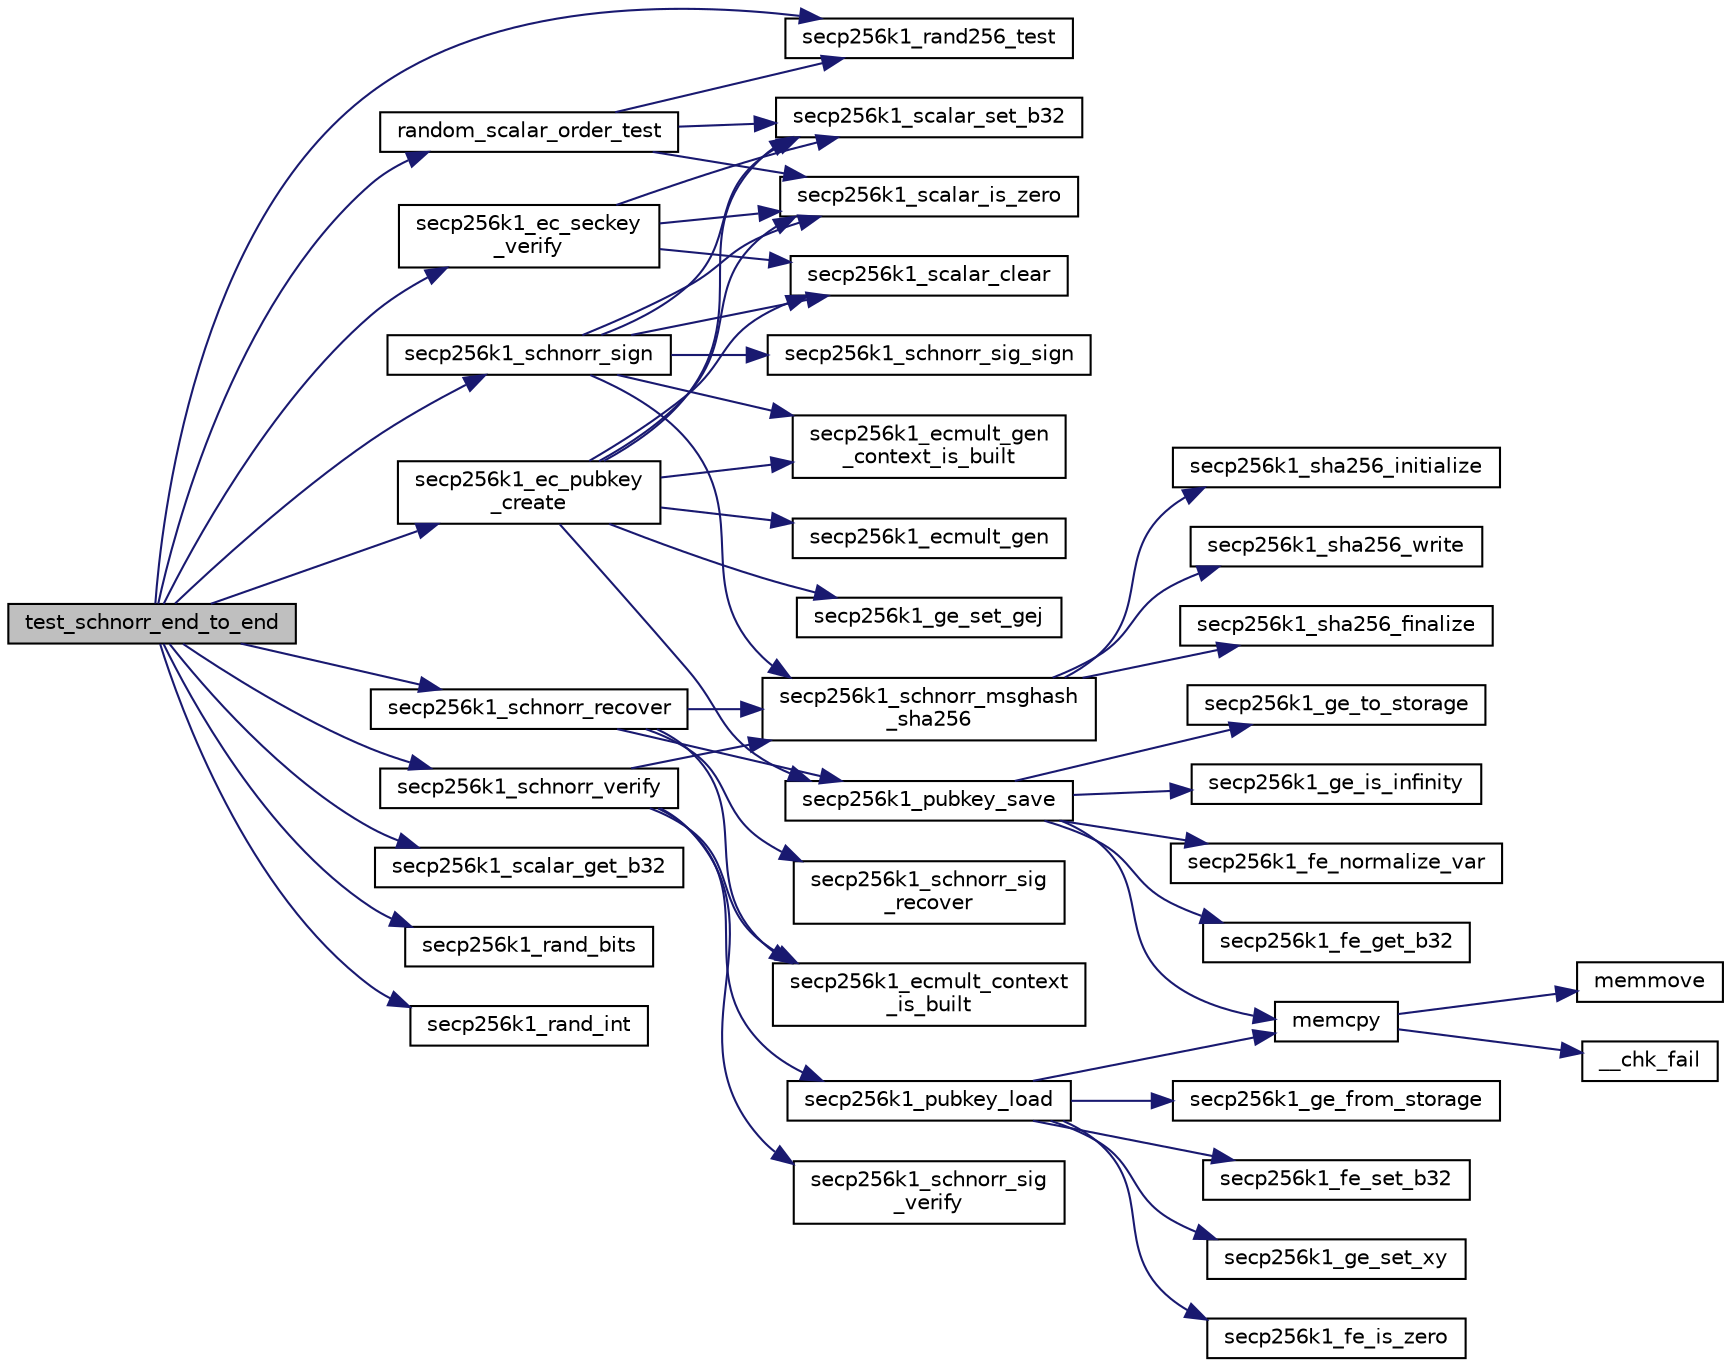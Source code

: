 digraph "test_schnorr_end_to_end"
{
  edge [fontname="Helvetica",fontsize="10",labelfontname="Helvetica",labelfontsize="10"];
  node [fontname="Helvetica",fontsize="10",shape=record];
  rankdir="LR";
  Node58 [label="test_schnorr_end_to_end",height=0.2,width=0.4,color="black", fillcolor="grey75", style="filled", fontcolor="black"];
  Node58 -> Node59 [color="midnightblue",fontsize="10",style="solid",fontname="Helvetica"];
  Node59 [label="random_scalar_order_test",height=0.2,width=0.4,color="black", fillcolor="white", style="filled",URL="$d5/d7f/tests_8c.html#a51e09e6745e0afdb0d596ee0f4b3c3f7"];
  Node59 -> Node60 [color="midnightblue",fontsize="10",style="solid",fontname="Helvetica"];
  Node60 [label="secp256k1_rand256_test",height=0.2,width=0.4,color="black", fillcolor="white", style="filled",URL="$dd/d0b/testrand_8h.html#ac7dd7cc19d5d0ae9b50791656b57af7b",tooltip="Generate a pseudorandom 32-byte array with long sequences of zero and one bits. "];
  Node59 -> Node61 [color="midnightblue",fontsize="10",style="solid",fontname="Helvetica"];
  Node61 [label="secp256k1_scalar_set_b32",height=0.2,width=0.4,color="black", fillcolor="white", style="filled",URL="$db/d94/scalar_8h.html#a25cc2d45ae1d1765d07c3313cdf46fa0",tooltip="Set a scalar from a big endian byte array. "];
  Node59 -> Node62 [color="midnightblue",fontsize="10",style="solid",fontname="Helvetica"];
  Node62 [label="secp256k1_scalar_is_zero",height=0.2,width=0.4,color="black", fillcolor="white", style="filled",URL="$db/d94/scalar_8h.html#a3f0ac84fe49a1c1f51212582a2c149d4",tooltip="Check whether a scalar equals zero. "];
  Node58 -> Node63 [color="midnightblue",fontsize="10",style="solid",fontname="Helvetica"];
  Node63 [label="secp256k1_scalar_get_b32",height=0.2,width=0.4,color="black", fillcolor="white", style="filled",URL="$db/d94/scalar_8h.html#a4fa08f8af5a23f505b44c9ef1bec1831",tooltip="Convert a scalar to a byte array. "];
  Node58 -> Node60 [color="midnightblue",fontsize="10",style="solid",fontname="Helvetica"];
  Node58 -> Node64 [color="midnightblue",fontsize="10",style="solid",fontname="Helvetica"];
  Node64 [label="secp256k1_ec_seckey\l_verify",height=0.2,width=0.4,color="black", fillcolor="white", style="filled",URL="$d7/dd3/secp256k1_8h.html#a366f922fc0c787351e82ff8e3a95f652",tooltip="Verify an ECDSA secret key. "];
  Node64 -> Node61 [color="midnightblue",fontsize="10",style="solid",fontname="Helvetica"];
  Node64 -> Node62 [color="midnightblue",fontsize="10",style="solid",fontname="Helvetica"];
  Node64 -> Node65 [color="midnightblue",fontsize="10",style="solid",fontname="Helvetica"];
  Node65 [label="secp256k1_scalar_clear",height=0.2,width=0.4,color="black", fillcolor="white", style="filled",URL="$db/d94/scalar_8h.html#ad8fb9bc2a828903963bf37806d8edd11",tooltip="Clear a scalar to prevent the leak of sensitive data. "];
  Node58 -> Node66 [color="midnightblue",fontsize="10",style="solid",fontname="Helvetica"];
  Node66 [label="secp256k1_ec_pubkey\l_create",height=0.2,width=0.4,color="black", fillcolor="white", style="filled",URL="$d7/dd3/secp256k1_8h.html#a7438071aa8a6dc4697abe4f4659f2161",tooltip="Compute the public key for a secret key. "];
  Node66 -> Node67 [color="midnightblue",fontsize="10",style="solid",fontname="Helvetica"];
  Node67 [label="secp256k1_ecmult_gen\l_context_is_built",height=0.2,width=0.4,color="black", fillcolor="white", style="filled",URL="$d6/d76/ecmult__gen_8h.html#a9a40662d6ed2cbab43dbddc25f570f97"];
  Node66 -> Node61 [color="midnightblue",fontsize="10",style="solid",fontname="Helvetica"];
  Node66 -> Node62 [color="midnightblue",fontsize="10",style="solid",fontname="Helvetica"];
  Node66 -> Node68 [color="midnightblue",fontsize="10",style="solid",fontname="Helvetica"];
  Node68 [label="secp256k1_ecmult_gen",height=0.2,width=0.4,color="black", fillcolor="white", style="filled",URL="$d6/d76/ecmult__gen_8h.html#a5ed744c720cbb0a397c8d4c42c637f24",tooltip="Multiply with the generator: R = a*G. "];
  Node66 -> Node69 [color="midnightblue",fontsize="10",style="solid",fontname="Helvetica"];
  Node69 [label="secp256k1_ge_set_gej",height=0.2,width=0.4,color="black", fillcolor="white", style="filled",URL="$d9/dd1/group_8h.html#aa511eebf8cd7419763f06555ed4fb62d",tooltip="Set a group element equal to another which is given in jacobian coordinates. "];
  Node66 -> Node70 [color="midnightblue",fontsize="10",style="solid",fontname="Helvetica"];
  Node70 [label="secp256k1_pubkey_save",height=0.2,width=0.4,color="black", fillcolor="white", style="filled",URL="$d1/d8c/secp256k1_8c.html#aa061c9c5c861017bef990e5c4653e0f4"];
  Node70 -> Node71 [color="midnightblue",fontsize="10",style="solid",fontname="Helvetica"];
  Node71 [label="secp256k1_ge_to_storage",height=0.2,width=0.4,color="black", fillcolor="white", style="filled",URL="$d9/dd1/group_8h.html#ad6499ae629f998e50d8614869ee3c67f",tooltip="Convert a group element to the storage type. "];
  Node70 -> Node72 [color="midnightblue",fontsize="10",style="solid",fontname="Helvetica"];
  Node72 [label="memcpy",height=0.2,width=0.4,color="black", fillcolor="white", style="filled",URL="$d5/d9f/glibc__compat_8cpp.html#a0f46826ab0466591e136db24394923cf"];
  Node72 -> Node73 [color="midnightblue",fontsize="10",style="solid",fontname="Helvetica"];
  Node73 [label="memmove",height=0.2,width=0.4,color="black", fillcolor="white", style="filled",URL="$d5/d9f/glibc__compat_8cpp.html#a9778d49e9029dd75bc53ecbbf9f5e9a1"];
  Node72 -> Node74 [color="midnightblue",fontsize="10",style="solid",fontname="Helvetica"];
  Node74 [label="__chk_fail",height=0.2,width=0.4,color="black", fillcolor="white", style="filled",URL="$d5/d9f/glibc__compat_8cpp.html#a424ac71631da5ada2976630ff67051d1"];
  Node70 -> Node75 [color="midnightblue",fontsize="10",style="solid",fontname="Helvetica"];
  Node75 [label="secp256k1_ge_is_infinity",height=0.2,width=0.4,color="black", fillcolor="white", style="filled",URL="$d9/dd1/group_8h.html#ac83592db46af97faf7ba9b9a39a1f6ff",tooltip="Check whether a group element is the point at infinity. "];
  Node70 -> Node76 [color="midnightblue",fontsize="10",style="solid",fontname="Helvetica"];
  Node76 [label="secp256k1_fe_normalize_var",height=0.2,width=0.4,color="black", fillcolor="white", style="filled",URL="$d5/d5a/field_8h.html#a2d45c987537eadb2923c93aa3af9db71",tooltip="Normalize a field element, without constant-time guarantee. "];
  Node70 -> Node77 [color="midnightblue",fontsize="10",style="solid",fontname="Helvetica"];
  Node77 [label="secp256k1_fe_get_b32",height=0.2,width=0.4,color="black", fillcolor="white", style="filled",URL="$d5/d5a/field_8h.html#abb1017649be14b9ac1823be3c573e542",tooltip="Convert a field element to a 32-byte big endian value. "];
  Node66 -> Node65 [color="midnightblue",fontsize="10",style="solid",fontname="Helvetica"];
  Node58 -> Node78 [color="midnightblue",fontsize="10",style="solid",fontname="Helvetica"];
  Node78 [label="secp256k1_schnorr_sign",height=0.2,width=0.4,color="black", fillcolor="white", style="filled",URL="$d3/df6/secp256k1__schnorr_8h.html#ab7e18ffba471cded051c249f5f8cab48",tooltip="Create a signature using a custom EC-Schnorr-SHA256 construction. "];
  Node78 -> Node67 [color="midnightblue",fontsize="10",style="solid",fontname="Helvetica"];
  Node78 -> Node61 [color="midnightblue",fontsize="10",style="solid",fontname="Helvetica"];
  Node78 -> Node62 [color="midnightblue",fontsize="10",style="solid",fontname="Helvetica"];
  Node78 -> Node79 [color="midnightblue",fontsize="10",style="solid",fontname="Helvetica"];
  Node79 [label="secp256k1_schnorr_sig_sign",height=0.2,width=0.4,color="black", fillcolor="white", style="filled",URL="$d6/d84/schnorr_8h.html#ab58ca77446a7d8daff985d07d43e7175"];
  Node78 -> Node80 [color="midnightblue",fontsize="10",style="solid",fontname="Helvetica"];
  Node80 [label="secp256k1_schnorr_msghash\l_sha256",height=0.2,width=0.4,color="black", fillcolor="white", style="filled",URL="$d9/dab/schnorr_2main__impl_8h.html#aceb4e15773d1a0ef0bd3b13e7339a199"];
  Node80 -> Node81 [color="midnightblue",fontsize="10",style="solid",fontname="Helvetica"];
  Node81 [label="secp256k1_sha256_initialize",height=0.2,width=0.4,color="black", fillcolor="white", style="filled",URL="$d7/dd7/secp256k1_2src_2hash_8h.html#abcb6a95ed605c2bfb19eda1ced4a8f7e"];
  Node80 -> Node82 [color="midnightblue",fontsize="10",style="solid",fontname="Helvetica"];
  Node82 [label="secp256k1_sha256_write",height=0.2,width=0.4,color="black", fillcolor="white", style="filled",URL="$d7/dd7/secp256k1_2src_2hash_8h.html#adfccd8d918a52e1cec42ea89a4c3f8ab"];
  Node80 -> Node83 [color="midnightblue",fontsize="10",style="solid",fontname="Helvetica"];
  Node83 [label="secp256k1_sha256_finalize",height=0.2,width=0.4,color="black", fillcolor="white", style="filled",URL="$d7/dd7/secp256k1_2src_2hash_8h.html#ab88a555e2b13d6d06e20a6a459abae08"];
  Node78 -> Node65 [color="midnightblue",fontsize="10",style="solid",fontname="Helvetica"];
  Node58 -> Node84 [color="midnightblue",fontsize="10",style="solid",fontname="Helvetica"];
  Node84 [label="secp256k1_schnorr_verify",height=0.2,width=0.4,color="black", fillcolor="white", style="filled",URL="$d3/df6/secp256k1__schnorr_8h.html#ab9bcde80df113d29823401a460ea9bcc",tooltip="Verify a signature created by secp256k1_schnorr_sign. "];
  Node84 -> Node85 [color="midnightblue",fontsize="10",style="solid",fontname="Helvetica"];
  Node85 [label="secp256k1_ecmult_context\l_is_built",height=0.2,width=0.4,color="black", fillcolor="white", style="filled",URL="$d2/d94/ecmult_8h.html#aa4f6f213989d3ec35850c40c8f1b313b"];
  Node84 -> Node86 [color="midnightblue",fontsize="10",style="solid",fontname="Helvetica"];
  Node86 [label="secp256k1_pubkey_load",height=0.2,width=0.4,color="black", fillcolor="white", style="filled",URL="$d1/d8c/secp256k1_8c.html#a9966ec041e71010d1593ae2211ffb843"];
  Node86 -> Node72 [color="midnightblue",fontsize="10",style="solid",fontname="Helvetica"];
  Node86 -> Node87 [color="midnightblue",fontsize="10",style="solid",fontname="Helvetica"];
  Node87 [label="secp256k1_ge_from_storage",height=0.2,width=0.4,color="black", fillcolor="white", style="filled",URL="$d9/dd1/group_8h.html#a8c1e7f328284d9ba56404bb8d99bf765",tooltip="Convert a group element back from the storage type. "];
  Node86 -> Node88 [color="midnightblue",fontsize="10",style="solid",fontname="Helvetica"];
  Node88 [label="secp256k1_fe_set_b32",height=0.2,width=0.4,color="black", fillcolor="white", style="filled",URL="$d5/d5a/field_8h.html#a5c86a65052e3b135919c00fe2233a43d",tooltip="Set a field element equal to 32-byte big endian value. "];
  Node86 -> Node89 [color="midnightblue",fontsize="10",style="solid",fontname="Helvetica"];
  Node89 [label="secp256k1_ge_set_xy",height=0.2,width=0.4,color="black", fillcolor="white", style="filled",URL="$d9/dd1/group_8h.html#a34ab3d1a9a0a7ff0ed1cedff9db5f73c",tooltip="Set a group element equal to the point with given X and Y coordinates. "];
  Node86 -> Node90 [color="midnightblue",fontsize="10",style="solid",fontname="Helvetica"];
  Node90 [label="secp256k1_fe_is_zero",height=0.2,width=0.4,color="black", fillcolor="white", style="filled",URL="$d5/d5a/field_8h.html#a619ec4805df6cc54d70e6682ceebd098",tooltip="Verify whether a field element is zero. "];
  Node84 -> Node91 [color="midnightblue",fontsize="10",style="solid",fontname="Helvetica"];
  Node91 [label="secp256k1_schnorr_sig\l_verify",height=0.2,width=0.4,color="black", fillcolor="white", style="filled",URL="$d6/d84/schnorr_8h.html#ad8ac32b20746524ea3b97ab609117daa"];
  Node84 -> Node80 [color="midnightblue",fontsize="10",style="solid",fontname="Helvetica"];
  Node58 -> Node92 [color="midnightblue",fontsize="10",style="solid",fontname="Helvetica"];
  Node92 [label="secp256k1_schnorr_recover",height=0.2,width=0.4,color="black", fillcolor="white", style="filled",URL="$d3/df6/secp256k1__schnorr_8h.html#aa15ce0fb89d5eacfd2a11a88ee70636c",tooltip="Recover an EC public key from a Schnorr signature created using secp256k1_schnorr_sign. "];
  Node92 -> Node85 [color="midnightblue",fontsize="10",style="solid",fontname="Helvetica"];
  Node92 -> Node93 [color="midnightblue",fontsize="10",style="solid",fontname="Helvetica"];
  Node93 [label="secp256k1_schnorr_sig\l_recover",height=0.2,width=0.4,color="black", fillcolor="white", style="filled",URL="$d6/d84/schnorr_8h.html#a41cf1a1167f3b8c7b6fdd4fea6abdbce"];
  Node92 -> Node80 [color="midnightblue",fontsize="10",style="solid",fontname="Helvetica"];
  Node92 -> Node70 [color="midnightblue",fontsize="10",style="solid",fontname="Helvetica"];
  Node58 -> Node94 [color="midnightblue",fontsize="10",style="solid",fontname="Helvetica"];
  Node94 [label="secp256k1_rand_bits",height=0.2,width=0.4,color="black", fillcolor="white", style="filled",URL="$dd/d0b/testrand_8h.html#a70a3e97a30b94a77f4a59807ba01e6ba",tooltip="Generate a pseudorandom number in the range [0..2**bits-1]. "];
  Node58 -> Node95 [color="midnightblue",fontsize="10",style="solid",fontname="Helvetica"];
  Node95 [label="secp256k1_rand_int",height=0.2,width=0.4,color="black", fillcolor="white", style="filled",URL="$dd/d0b/testrand_8h.html#a2e2064cdf87588f68f4ba3131f5d9353",tooltip="Generate a pseudorandom number in the range [0..range-1]. "];
}
